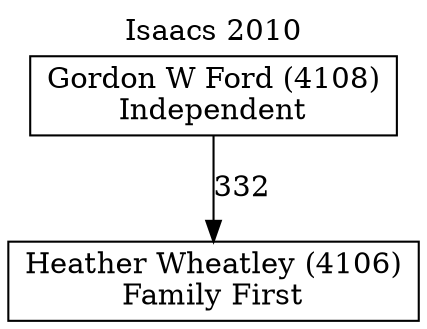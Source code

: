 // House preference flow
digraph "Heather Wheatley (4106)_Isaacs_2010" {
	graph [label="Isaacs 2010" labelloc=t mclimit=10]
	node [shape=box]
	"Heather Wheatley (4106)" [label="Heather Wheatley (4106)
Family First"]
	"Gordon W Ford (4108)" [label="Gordon W Ford (4108)
Independent"]
	"Gordon W Ford (4108)" -> "Heather Wheatley (4106)" [label=332]
}
